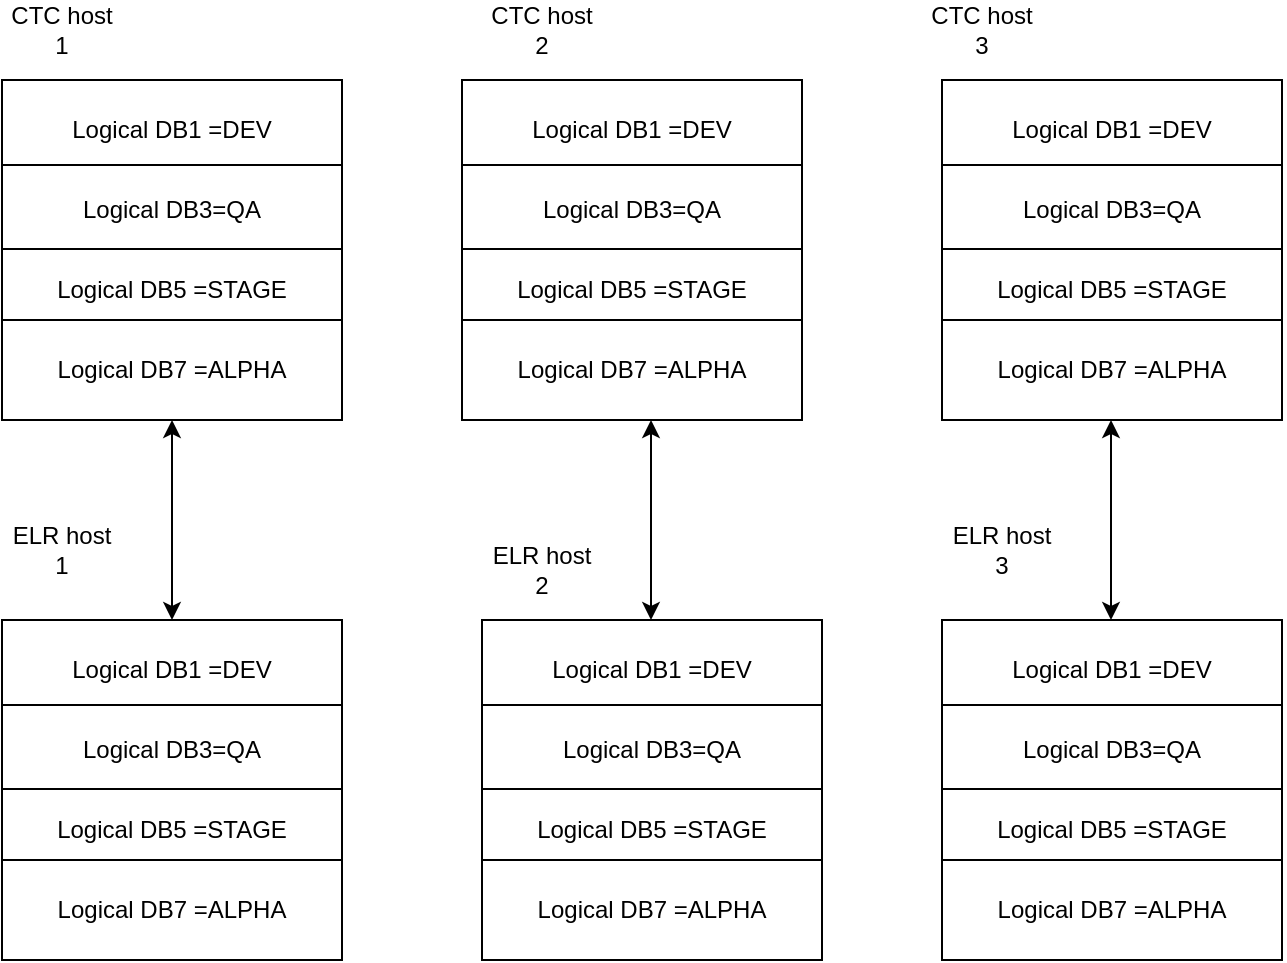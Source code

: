 <mxfile version="21.6.6" type="github">
  <diagram name="Page-1" id="Q7LPxqIHuv_cpELlYRCS">
    <mxGraphModel dx="1034" dy="423" grid="1" gridSize="10" guides="1" tooltips="1" connect="1" arrows="1" fold="1" page="1" pageScale="1" pageWidth="850" pageHeight="1100" math="0" shadow="0">
      <root>
        <mxCell id="0" />
        <mxCell id="1" parent="0" />
        <mxCell id="8BJWhGXCUrjtmx8MCfsU-7" value="CTC host 1" style="text;html=1;strokeColor=none;fillColor=none;align=center;verticalAlign=middle;whiteSpace=wrap;rounded=0;" vertex="1" parent="1">
          <mxGeometry x="120" y="30" width="60" height="30" as="geometry" />
        </mxCell>
        <mxCell id="8BJWhGXCUrjtmx8MCfsU-8" value="CTC host 2" style="text;html=1;strokeColor=none;fillColor=none;align=center;verticalAlign=middle;whiteSpace=wrap;rounded=0;" vertex="1" parent="1">
          <mxGeometry x="360" y="30" width="60" height="30" as="geometry" />
        </mxCell>
        <mxCell id="8BJWhGXCUrjtmx8MCfsU-9" value="CTC host 3" style="text;html=1;strokeColor=none;fillColor=none;align=center;verticalAlign=middle;whiteSpace=wrap;rounded=0;" vertex="1" parent="1">
          <mxGeometry x="580" y="30" width="60" height="30" as="geometry" />
        </mxCell>
        <mxCell id="8BJWhGXCUrjtmx8MCfsU-10" value="ELR host 1" style="text;html=1;strokeColor=none;fillColor=none;align=center;verticalAlign=middle;whiteSpace=wrap;rounded=0;" vertex="1" parent="1">
          <mxGeometry x="120" y="290" width="60" height="30" as="geometry" />
        </mxCell>
        <mxCell id="8BJWhGXCUrjtmx8MCfsU-12" value="ELR host 2" style="text;html=1;strokeColor=none;fillColor=none;align=center;verticalAlign=middle;whiteSpace=wrap;rounded=0;" vertex="1" parent="1">
          <mxGeometry x="360" y="300" width="60" height="30" as="geometry" />
        </mxCell>
        <mxCell id="8BJWhGXCUrjtmx8MCfsU-13" value="ELR host 3" style="text;html=1;strokeColor=none;fillColor=none;align=center;verticalAlign=middle;whiteSpace=wrap;rounded=0;" vertex="1" parent="1">
          <mxGeometry x="590" y="290" width="60" height="30" as="geometry" />
        </mxCell>
        <mxCell id="8BJWhGXCUrjtmx8MCfsU-15" value="" style="endArrow=classic;startArrow=classic;html=1;rounded=0;entryX=0.5;entryY=1;entryDx=0;entryDy=0;exitX=0.5;exitY=0;exitDx=0;exitDy=0;" edge="1" parent="1">
          <mxGeometry width="50" height="50" relative="1" as="geometry">
            <mxPoint x="205" y="340" as="sourcePoint" />
            <mxPoint x="205" y="240" as="targetPoint" />
          </mxGeometry>
        </mxCell>
        <mxCell id="8BJWhGXCUrjtmx8MCfsU-16" value="" style="endArrow=classic;startArrow=classic;html=1;rounded=0;entryX=0.5;entryY=1;entryDx=0;entryDy=0;exitX=0.5;exitY=0;exitDx=0;exitDy=0;" edge="1" parent="1">
          <mxGeometry width="50" height="50" relative="1" as="geometry">
            <mxPoint x="444.5" y="340" as="sourcePoint" />
            <mxPoint x="444.5" y="240" as="targetPoint" />
          </mxGeometry>
        </mxCell>
        <mxCell id="8BJWhGXCUrjtmx8MCfsU-17" value="" style="endArrow=classic;startArrow=classic;html=1;rounded=0;entryX=0.5;entryY=1;entryDx=0;entryDy=0;exitX=0.5;exitY=0;exitDx=0;exitDy=0;" edge="1" parent="1">
          <mxGeometry width="50" height="50" relative="1" as="geometry">
            <mxPoint x="674.5" y="340" as="sourcePoint" />
            <mxPoint x="674.5" y="240" as="targetPoint" />
          </mxGeometry>
        </mxCell>
        <mxCell id="8BJWhGXCUrjtmx8MCfsU-102" value="" style="group" vertex="1" connectable="0" parent="1">
          <mxGeometry x="120" y="70" width="170" height="170" as="geometry" />
        </mxCell>
        <mxCell id="8BJWhGXCUrjtmx8MCfsU-103" value="" style="whiteSpace=wrap;html=1;aspect=fixed;" vertex="1" parent="8BJWhGXCUrjtmx8MCfsU-102">
          <mxGeometry width="170" height="170" as="geometry" />
        </mxCell>
        <mxCell id="8BJWhGXCUrjtmx8MCfsU-104" value="" style="endArrow=none;html=1;rounded=0;exitX=0;exitY=0.25;exitDx=0;exitDy=0;entryX=1;entryY=0.25;entryDx=0;entryDy=0;" edge="1" parent="8BJWhGXCUrjtmx8MCfsU-102" source="8BJWhGXCUrjtmx8MCfsU-103" target="8BJWhGXCUrjtmx8MCfsU-103">
          <mxGeometry width="50" height="50" relative="1" as="geometry">
            <mxPoint x="10" y="50" as="sourcePoint" />
            <mxPoint x="60" as="targetPoint" />
          </mxGeometry>
        </mxCell>
        <mxCell id="8BJWhGXCUrjtmx8MCfsU-105" value="" style="endArrow=none;html=1;rounded=0;exitX=0;exitY=0.25;exitDx=0;exitDy=0;entryX=1;entryY=0.25;entryDx=0;entryDy=0;" edge="1" parent="8BJWhGXCUrjtmx8MCfsU-102">
          <mxGeometry width="50" height="50" relative="1" as="geometry">
            <mxPoint y="84.5" as="sourcePoint" />
            <mxPoint x="170" y="84.5" as="targetPoint" />
          </mxGeometry>
        </mxCell>
        <mxCell id="8BJWhGXCUrjtmx8MCfsU-106" value="" style="endArrow=none;html=1;rounded=0;exitX=0;exitY=0.25;exitDx=0;exitDy=0;entryX=1;entryY=0.25;entryDx=0;entryDy=0;" edge="1" parent="8BJWhGXCUrjtmx8MCfsU-102">
          <mxGeometry width="50" height="50" relative="1" as="geometry">
            <mxPoint y="120" as="sourcePoint" />
            <mxPoint x="170" y="120" as="targetPoint" />
          </mxGeometry>
        </mxCell>
        <mxCell id="8BJWhGXCUrjtmx8MCfsU-107" value="Logical DB1 =DEV" style="text;html=1;strokeColor=none;fillColor=none;align=center;verticalAlign=middle;whiteSpace=wrap;rounded=0;" vertex="1" parent="8BJWhGXCUrjtmx8MCfsU-102">
          <mxGeometry x="10" y="10" width="150" height="30" as="geometry" />
        </mxCell>
        <mxCell id="8BJWhGXCUrjtmx8MCfsU-108" value="Logical DB3=QA" style="text;html=1;strokeColor=none;fillColor=none;align=center;verticalAlign=middle;whiteSpace=wrap;rounded=0;" vertex="1" parent="8BJWhGXCUrjtmx8MCfsU-102">
          <mxGeometry x="10" y="50" width="150" height="30" as="geometry" />
        </mxCell>
        <mxCell id="8BJWhGXCUrjtmx8MCfsU-109" value="Logical DB5 =STAGE" style="text;html=1;strokeColor=none;fillColor=none;align=center;verticalAlign=middle;whiteSpace=wrap;rounded=0;" vertex="1" parent="8BJWhGXCUrjtmx8MCfsU-102">
          <mxGeometry x="10" y="90" width="150" height="30" as="geometry" />
        </mxCell>
        <mxCell id="8BJWhGXCUrjtmx8MCfsU-110" value="Logical DB7 =ALPHA" style="text;html=1;strokeColor=none;fillColor=none;align=center;verticalAlign=middle;whiteSpace=wrap;rounded=0;" vertex="1" parent="8BJWhGXCUrjtmx8MCfsU-102">
          <mxGeometry x="10" y="130" width="150" height="30" as="geometry" />
        </mxCell>
        <mxCell id="8BJWhGXCUrjtmx8MCfsU-120" value="" style="group" vertex="1" connectable="0" parent="1">
          <mxGeometry x="360" y="340" width="170" height="170" as="geometry" />
        </mxCell>
        <mxCell id="8BJWhGXCUrjtmx8MCfsU-121" value="" style="whiteSpace=wrap;html=1;aspect=fixed;" vertex="1" parent="8BJWhGXCUrjtmx8MCfsU-120">
          <mxGeometry width="170" height="170" as="geometry" />
        </mxCell>
        <mxCell id="8BJWhGXCUrjtmx8MCfsU-122" value="" style="endArrow=none;html=1;rounded=0;exitX=0;exitY=0.25;exitDx=0;exitDy=0;entryX=1;entryY=0.25;entryDx=0;entryDy=0;" edge="1" parent="8BJWhGXCUrjtmx8MCfsU-120" source="8BJWhGXCUrjtmx8MCfsU-121" target="8BJWhGXCUrjtmx8MCfsU-121">
          <mxGeometry width="50" height="50" relative="1" as="geometry">
            <mxPoint x="10" y="50" as="sourcePoint" />
            <mxPoint x="60" as="targetPoint" />
          </mxGeometry>
        </mxCell>
        <mxCell id="8BJWhGXCUrjtmx8MCfsU-123" value="" style="endArrow=none;html=1;rounded=0;exitX=0;exitY=0.25;exitDx=0;exitDy=0;entryX=1;entryY=0.25;entryDx=0;entryDy=0;" edge="1" parent="8BJWhGXCUrjtmx8MCfsU-120">
          <mxGeometry width="50" height="50" relative="1" as="geometry">
            <mxPoint y="84.5" as="sourcePoint" />
            <mxPoint x="170" y="84.5" as="targetPoint" />
          </mxGeometry>
        </mxCell>
        <mxCell id="8BJWhGXCUrjtmx8MCfsU-124" value="" style="endArrow=none;html=1;rounded=0;exitX=0;exitY=0.25;exitDx=0;exitDy=0;entryX=1;entryY=0.25;entryDx=0;entryDy=0;" edge="1" parent="8BJWhGXCUrjtmx8MCfsU-120">
          <mxGeometry width="50" height="50" relative="1" as="geometry">
            <mxPoint y="120" as="sourcePoint" />
            <mxPoint x="170" y="120" as="targetPoint" />
          </mxGeometry>
        </mxCell>
        <mxCell id="8BJWhGXCUrjtmx8MCfsU-125" value="Logical DB1 =DEV" style="text;html=1;strokeColor=none;fillColor=none;align=center;verticalAlign=middle;whiteSpace=wrap;rounded=0;" vertex="1" parent="8BJWhGXCUrjtmx8MCfsU-120">
          <mxGeometry x="10" y="10" width="150" height="30" as="geometry" />
        </mxCell>
        <mxCell id="8BJWhGXCUrjtmx8MCfsU-126" value="Logical DB3=QA" style="text;html=1;strokeColor=none;fillColor=none;align=center;verticalAlign=middle;whiteSpace=wrap;rounded=0;" vertex="1" parent="8BJWhGXCUrjtmx8MCfsU-120">
          <mxGeometry x="10" y="50" width="150" height="30" as="geometry" />
        </mxCell>
        <mxCell id="8BJWhGXCUrjtmx8MCfsU-127" value="Logical DB5 =STAGE" style="text;html=1;strokeColor=none;fillColor=none;align=center;verticalAlign=middle;whiteSpace=wrap;rounded=0;" vertex="1" parent="8BJWhGXCUrjtmx8MCfsU-120">
          <mxGeometry x="10" y="90" width="150" height="30" as="geometry" />
        </mxCell>
        <mxCell id="8BJWhGXCUrjtmx8MCfsU-128" value="Logical DB7 =ALPHA" style="text;html=1;strokeColor=none;fillColor=none;align=center;verticalAlign=middle;whiteSpace=wrap;rounded=0;" vertex="1" parent="8BJWhGXCUrjtmx8MCfsU-120">
          <mxGeometry x="10" y="130" width="150" height="30" as="geometry" />
        </mxCell>
        <mxCell id="8BJWhGXCUrjtmx8MCfsU-129" value="" style="group" vertex="1" connectable="0" parent="1">
          <mxGeometry x="590" y="340" width="170" height="170" as="geometry" />
        </mxCell>
        <mxCell id="8BJWhGXCUrjtmx8MCfsU-130" value="" style="whiteSpace=wrap;html=1;aspect=fixed;" vertex="1" parent="8BJWhGXCUrjtmx8MCfsU-129">
          <mxGeometry width="170" height="170" as="geometry" />
        </mxCell>
        <mxCell id="8BJWhGXCUrjtmx8MCfsU-131" value="" style="endArrow=none;html=1;rounded=0;exitX=0;exitY=0.25;exitDx=0;exitDy=0;entryX=1;entryY=0.25;entryDx=0;entryDy=0;" edge="1" parent="8BJWhGXCUrjtmx8MCfsU-129" source="8BJWhGXCUrjtmx8MCfsU-130" target="8BJWhGXCUrjtmx8MCfsU-130">
          <mxGeometry width="50" height="50" relative="1" as="geometry">
            <mxPoint x="10" y="50" as="sourcePoint" />
            <mxPoint x="60" as="targetPoint" />
          </mxGeometry>
        </mxCell>
        <mxCell id="8BJWhGXCUrjtmx8MCfsU-132" value="" style="endArrow=none;html=1;rounded=0;exitX=0;exitY=0.25;exitDx=0;exitDy=0;entryX=1;entryY=0.25;entryDx=0;entryDy=0;" edge="1" parent="8BJWhGXCUrjtmx8MCfsU-129">
          <mxGeometry width="50" height="50" relative="1" as="geometry">
            <mxPoint y="84.5" as="sourcePoint" />
            <mxPoint x="170" y="84.5" as="targetPoint" />
          </mxGeometry>
        </mxCell>
        <mxCell id="8BJWhGXCUrjtmx8MCfsU-133" value="" style="endArrow=none;html=1;rounded=0;exitX=0;exitY=0.25;exitDx=0;exitDy=0;entryX=1;entryY=0.25;entryDx=0;entryDy=0;" edge="1" parent="8BJWhGXCUrjtmx8MCfsU-129">
          <mxGeometry width="50" height="50" relative="1" as="geometry">
            <mxPoint y="120" as="sourcePoint" />
            <mxPoint x="170" y="120" as="targetPoint" />
          </mxGeometry>
        </mxCell>
        <mxCell id="8BJWhGXCUrjtmx8MCfsU-134" value="Logical DB1 =DEV" style="text;html=1;strokeColor=none;fillColor=none;align=center;verticalAlign=middle;whiteSpace=wrap;rounded=0;" vertex="1" parent="8BJWhGXCUrjtmx8MCfsU-129">
          <mxGeometry x="10" y="10" width="150" height="30" as="geometry" />
        </mxCell>
        <mxCell id="8BJWhGXCUrjtmx8MCfsU-135" value="Logical DB3=QA" style="text;html=1;strokeColor=none;fillColor=none;align=center;verticalAlign=middle;whiteSpace=wrap;rounded=0;" vertex="1" parent="8BJWhGXCUrjtmx8MCfsU-129">
          <mxGeometry x="10" y="50" width="150" height="30" as="geometry" />
        </mxCell>
        <mxCell id="8BJWhGXCUrjtmx8MCfsU-136" value="Logical DB5 =STAGE" style="text;html=1;strokeColor=none;fillColor=none;align=center;verticalAlign=middle;whiteSpace=wrap;rounded=0;" vertex="1" parent="8BJWhGXCUrjtmx8MCfsU-129">
          <mxGeometry x="10" y="90" width="150" height="30" as="geometry" />
        </mxCell>
        <mxCell id="8BJWhGXCUrjtmx8MCfsU-137" value="Logical DB7 =ALPHA" style="text;html=1;strokeColor=none;fillColor=none;align=center;verticalAlign=middle;whiteSpace=wrap;rounded=0;" vertex="1" parent="8BJWhGXCUrjtmx8MCfsU-129">
          <mxGeometry x="10" y="130" width="150" height="30" as="geometry" />
        </mxCell>
        <mxCell id="8BJWhGXCUrjtmx8MCfsU-138" value="" style="group" vertex="1" connectable="0" parent="1">
          <mxGeometry x="120" y="340" width="170" height="170" as="geometry" />
        </mxCell>
        <mxCell id="8BJWhGXCUrjtmx8MCfsU-139" value="" style="whiteSpace=wrap;html=1;aspect=fixed;" vertex="1" parent="8BJWhGXCUrjtmx8MCfsU-138">
          <mxGeometry width="170" height="170" as="geometry" />
        </mxCell>
        <mxCell id="8BJWhGXCUrjtmx8MCfsU-140" value="" style="endArrow=none;html=1;rounded=0;exitX=0;exitY=0.25;exitDx=0;exitDy=0;entryX=1;entryY=0.25;entryDx=0;entryDy=0;" edge="1" parent="8BJWhGXCUrjtmx8MCfsU-138" source="8BJWhGXCUrjtmx8MCfsU-139" target="8BJWhGXCUrjtmx8MCfsU-139">
          <mxGeometry width="50" height="50" relative="1" as="geometry">
            <mxPoint x="10" y="50" as="sourcePoint" />
            <mxPoint x="60" as="targetPoint" />
          </mxGeometry>
        </mxCell>
        <mxCell id="8BJWhGXCUrjtmx8MCfsU-141" value="" style="endArrow=none;html=1;rounded=0;exitX=0;exitY=0.25;exitDx=0;exitDy=0;entryX=1;entryY=0.25;entryDx=0;entryDy=0;" edge="1" parent="8BJWhGXCUrjtmx8MCfsU-138">
          <mxGeometry width="50" height="50" relative="1" as="geometry">
            <mxPoint y="84.5" as="sourcePoint" />
            <mxPoint x="170" y="84.5" as="targetPoint" />
          </mxGeometry>
        </mxCell>
        <mxCell id="8BJWhGXCUrjtmx8MCfsU-142" value="" style="endArrow=none;html=1;rounded=0;exitX=0;exitY=0.25;exitDx=0;exitDy=0;entryX=1;entryY=0.25;entryDx=0;entryDy=0;" edge="1" parent="8BJWhGXCUrjtmx8MCfsU-138">
          <mxGeometry width="50" height="50" relative="1" as="geometry">
            <mxPoint y="120" as="sourcePoint" />
            <mxPoint x="170" y="120" as="targetPoint" />
          </mxGeometry>
        </mxCell>
        <mxCell id="8BJWhGXCUrjtmx8MCfsU-143" value="Logical DB1 =DEV" style="text;html=1;strokeColor=none;fillColor=none;align=center;verticalAlign=middle;whiteSpace=wrap;rounded=0;" vertex="1" parent="8BJWhGXCUrjtmx8MCfsU-138">
          <mxGeometry x="10" y="10" width="150" height="30" as="geometry" />
        </mxCell>
        <mxCell id="8BJWhGXCUrjtmx8MCfsU-144" value="Logical DB3=QA" style="text;html=1;strokeColor=none;fillColor=none;align=center;verticalAlign=middle;whiteSpace=wrap;rounded=0;" vertex="1" parent="8BJWhGXCUrjtmx8MCfsU-138">
          <mxGeometry x="10" y="50" width="150" height="30" as="geometry" />
        </mxCell>
        <mxCell id="8BJWhGXCUrjtmx8MCfsU-145" value="Logical DB5 =STAGE" style="text;html=1;strokeColor=none;fillColor=none;align=center;verticalAlign=middle;whiteSpace=wrap;rounded=0;" vertex="1" parent="8BJWhGXCUrjtmx8MCfsU-138">
          <mxGeometry x="10" y="90" width="150" height="30" as="geometry" />
        </mxCell>
        <mxCell id="8BJWhGXCUrjtmx8MCfsU-146" value="Logical DB7 =ALPHA" style="text;html=1;strokeColor=none;fillColor=none;align=center;verticalAlign=middle;whiteSpace=wrap;rounded=0;" vertex="1" parent="8BJWhGXCUrjtmx8MCfsU-138">
          <mxGeometry x="10" y="130" width="150" height="30" as="geometry" />
        </mxCell>
        <mxCell id="8BJWhGXCUrjtmx8MCfsU-147" value="" style="group" vertex="1" connectable="0" parent="1">
          <mxGeometry x="590" y="70" width="170" height="170" as="geometry" />
        </mxCell>
        <mxCell id="8BJWhGXCUrjtmx8MCfsU-148" value="" style="whiteSpace=wrap;html=1;aspect=fixed;" vertex="1" parent="8BJWhGXCUrjtmx8MCfsU-147">
          <mxGeometry width="170" height="170" as="geometry" />
        </mxCell>
        <mxCell id="8BJWhGXCUrjtmx8MCfsU-149" value="" style="endArrow=none;html=1;rounded=0;exitX=0;exitY=0.25;exitDx=0;exitDy=0;entryX=1;entryY=0.25;entryDx=0;entryDy=0;" edge="1" parent="8BJWhGXCUrjtmx8MCfsU-147" source="8BJWhGXCUrjtmx8MCfsU-148" target="8BJWhGXCUrjtmx8MCfsU-148">
          <mxGeometry width="50" height="50" relative="1" as="geometry">
            <mxPoint x="10" y="50" as="sourcePoint" />
            <mxPoint x="60" as="targetPoint" />
          </mxGeometry>
        </mxCell>
        <mxCell id="8BJWhGXCUrjtmx8MCfsU-150" value="" style="endArrow=none;html=1;rounded=0;exitX=0;exitY=0.25;exitDx=0;exitDy=0;entryX=1;entryY=0.25;entryDx=0;entryDy=0;" edge="1" parent="8BJWhGXCUrjtmx8MCfsU-147">
          <mxGeometry width="50" height="50" relative="1" as="geometry">
            <mxPoint y="84.5" as="sourcePoint" />
            <mxPoint x="170" y="84.5" as="targetPoint" />
          </mxGeometry>
        </mxCell>
        <mxCell id="8BJWhGXCUrjtmx8MCfsU-151" value="" style="endArrow=none;html=1;rounded=0;exitX=0;exitY=0.25;exitDx=0;exitDy=0;entryX=1;entryY=0.25;entryDx=0;entryDy=0;" edge="1" parent="8BJWhGXCUrjtmx8MCfsU-147">
          <mxGeometry width="50" height="50" relative="1" as="geometry">
            <mxPoint y="120" as="sourcePoint" />
            <mxPoint x="170" y="120" as="targetPoint" />
          </mxGeometry>
        </mxCell>
        <mxCell id="8BJWhGXCUrjtmx8MCfsU-152" value="Logical DB1 =DEV" style="text;html=1;strokeColor=none;fillColor=none;align=center;verticalAlign=middle;whiteSpace=wrap;rounded=0;" vertex="1" parent="8BJWhGXCUrjtmx8MCfsU-147">
          <mxGeometry x="10" y="10" width="150" height="30" as="geometry" />
        </mxCell>
        <mxCell id="8BJWhGXCUrjtmx8MCfsU-153" value="Logical DB3=QA" style="text;html=1;strokeColor=none;fillColor=none;align=center;verticalAlign=middle;whiteSpace=wrap;rounded=0;" vertex="1" parent="8BJWhGXCUrjtmx8MCfsU-147">
          <mxGeometry x="10" y="50" width="150" height="30" as="geometry" />
        </mxCell>
        <mxCell id="8BJWhGXCUrjtmx8MCfsU-154" value="Logical DB5 =STAGE" style="text;html=1;strokeColor=none;fillColor=none;align=center;verticalAlign=middle;whiteSpace=wrap;rounded=0;" vertex="1" parent="8BJWhGXCUrjtmx8MCfsU-147">
          <mxGeometry x="10" y="90" width="150" height="30" as="geometry" />
        </mxCell>
        <mxCell id="8BJWhGXCUrjtmx8MCfsU-155" value="Logical DB7 =ALPHA" style="text;html=1;strokeColor=none;fillColor=none;align=center;verticalAlign=middle;whiteSpace=wrap;rounded=0;" vertex="1" parent="8BJWhGXCUrjtmx8MCfsU-147">
          <mxGeometry x="10" y="130" width="150" height="30" as="geometry" />
        </mxCell>
        <mxCell id="8BJWhGXCUrjtmx8MCfsU-156" value="" style="group" vertex="1" connectable="0" parent="1">
          <mxGeometry x="350" y="70" width="170" height="170" as="geometry" />
        </mxCell>
        <mxCell id="8BJWhGXCUrjtmx8MCfsU-157" value="" style="whiteSpace=wrap;html=1;aspect=fixed;" vertex="1" parent="8BJWhGXCUrjtmx8MCfsU-156">
          <mxGeometry width="170" height="170" as="geometry" />
        </mxCell>
        <mxCell id="8BJWhGXCUrjtmx8MCfsU-158" value="" style="endArrow=none;html=1;rounded=0;exitX=0;exitY=0.25;exitDx=0;exitDy=0;entryX=1;entryY=0.25;entryDx=0;entryDy=0;" edge="1" parent="8BJWhGXCUrjtmx8MCfsU-156" source="8BJWhGXCUrjtmx8MCfsU-157" target="8BJWhGXCUrjtmx8MCfsU-157">
          <mxGeometry width="50" height="50" relative="1" as="geometry">
            <mxPoint x="10" y="50" as="sourcePoint" />
            <mxPoint x="60" as="targetPoint" />
          </mxGeometry>
        </mxCell>
        <mxCell id="8BJWhGXCUrjtmx8MCfsU-159" value="" style="endArrow=none;html=1;rounded=0;exitX=0;exitY=0.25;exitDx=0;exitDy=0;entryX=1;entryY=0.25;entryDx=0;entryDy=0;" edge="1" parent="8BJWhGXCUrjtmx8MCfsU-156">
          <mxGeometry width="50" height="50" relative="1" as="geometry">
            <mxPoint y="84.5" as="sourcePoint" />
            <mxPoint x="170" y="84.5" as="targetPoint" />
          </mxGeometry>
        </mxCell>
        <mxCell id="8BJWhGXCUrjtmx8MCfsU-160" value="" style="endArrow=none;html=1;rounded=0;exitX=0;exitY=0.25;exitDx=0;exitDy=0;entryX=1;entryY=0.25;entryDx=0;entryDy=0;" edge="1" parent="8BJWhGXCUrjtmx8MCfsU-156">
          <mxGeometry width="50" height="50" relative="1" as="geometry">
            <mxPoint y="120" as="sourcePoint" />
            <mxPoint x="170" y="120" as="targetPoint" />
          </mxGeometry>
        </mxCell>
        <mxCell id="8BJWhGXCUrjtmx8MCfsU-161" value="Logical DB1 =DEV" style="text;html=1;strokeColor=none;fillColor=none;align=center;verticalAlign=middle;whiteSpace=wrap;rounded=0;" vertex="1" parent="8BJWhGXCUrjtmx8MCfsU-156">
          <mxGeometry x="10" y="10" width="150" height="30" as="geometry" />
        </mxCell>
        <mxCell id="8BJWhGXCUrjtmx8MCfsU-162" value="Logical DB3=QA" style="text;html=1;strokeColor=none;fillColor=none;align=center;verticalAlign=middle;whiteSpace=wrap;rounded=0;" vertex="1" parent="8BJWhGXCUrjtmx8MCfsU-156">
          <mxGeometry x="10" y="50" width="150" height="30" as="geometry" />
        </mxCell>
        <mxCell id="8BJWhGXCUrjtmx8MCfsU-163" value="Logical DB5 =STAGE" style="text;html=1;strokeColor=none;fillColor=none;align=center;verticalAlign=middle;whiteSpace=wrap;rounded=0;" vertex="1" parent="8BJWhGXCUrjtmx8MCfsU-156">
          <mxGeometry x="10" y="90" width="150" height="30" as="geometry" />
        </mxCell>
        <mxCell id="8BJWhGXCUrjtmx8MCfsU-164" value="Logical DB7 =ALPHA" style="text;html=1;strokeColor=none;fillColor=none;align=center;verticalAlign=middle;whiteSpace=wrap;rounded=0;" vertex="1" parent="8BJWhGXCUrjtmx8MCfsU-156">
          <mxGeometry x="10" y="130" width="150" height="30" as="geometry" />
        </mxCell>
      </root>
    </mxGraphModel>
  </diagram>
</mxfile>
